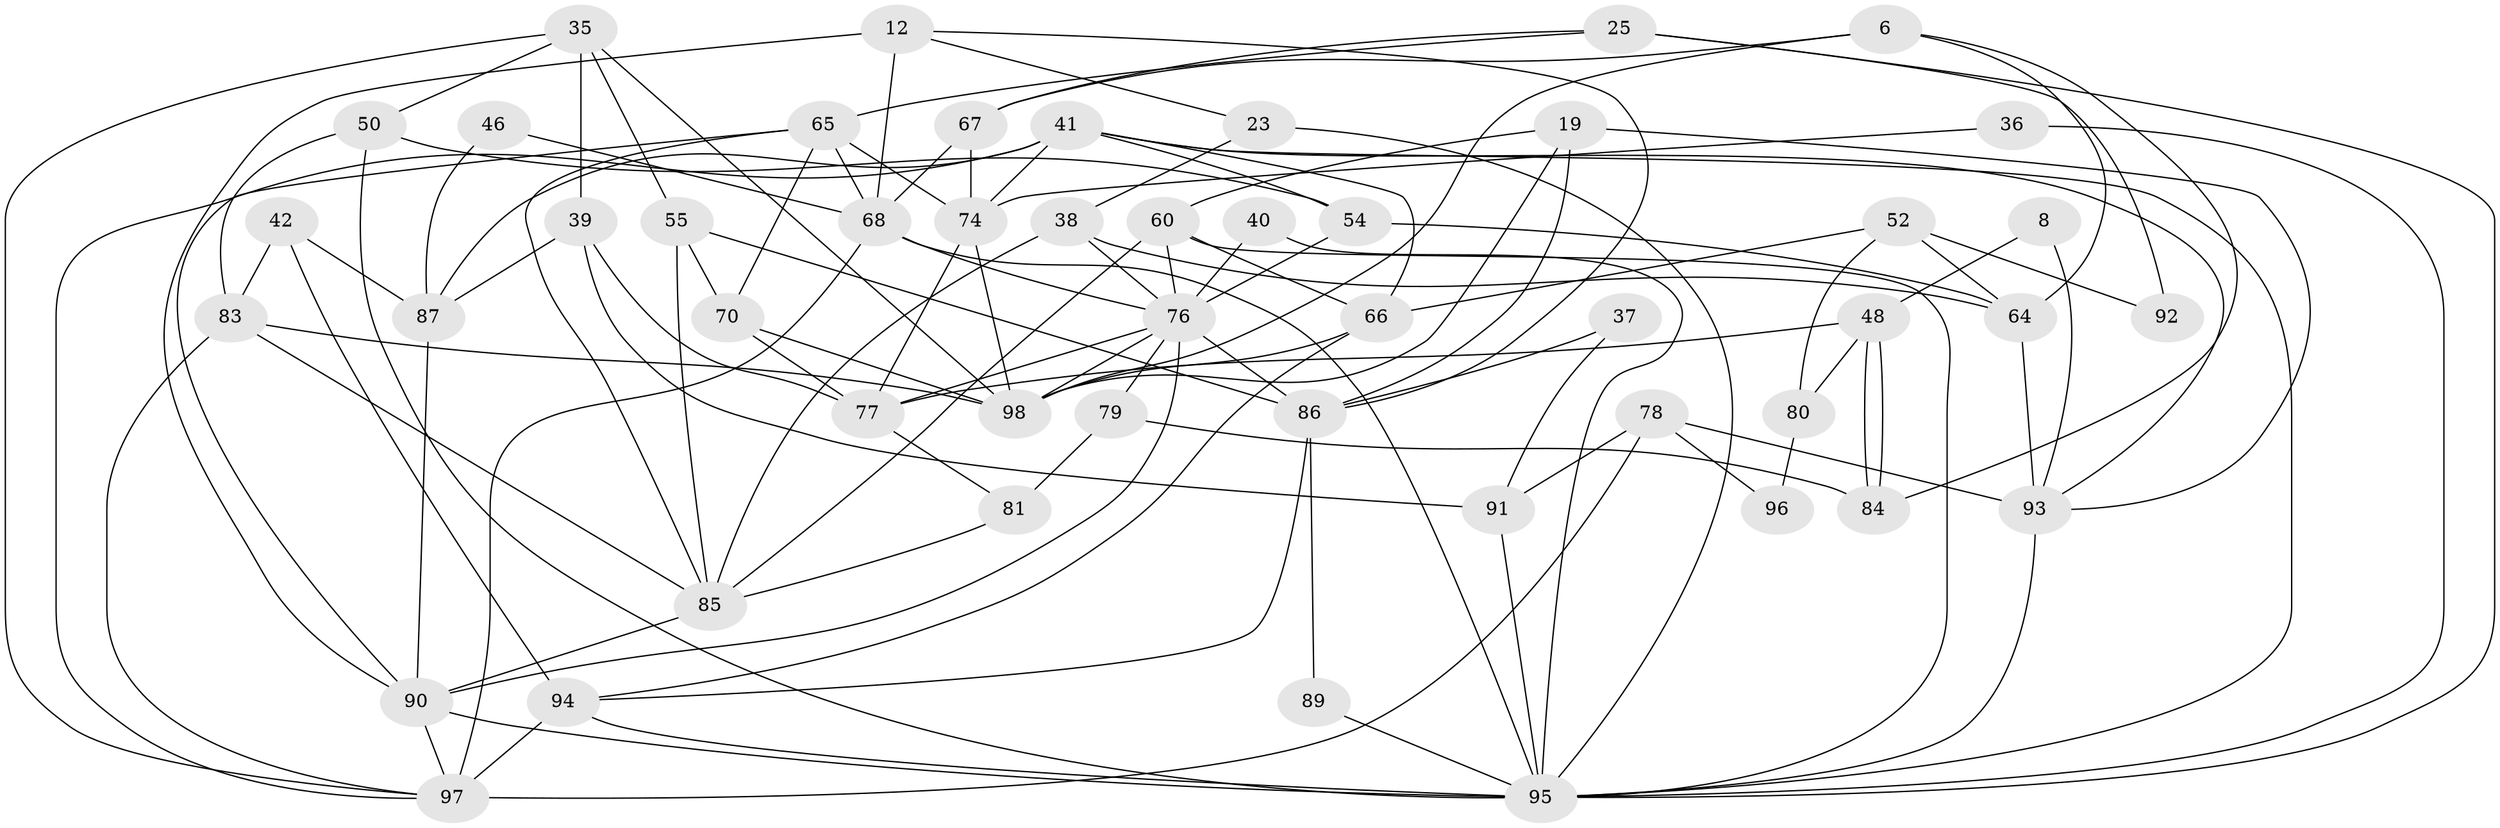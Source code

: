// original degree distribution, {4: 0.3469387755102041, 2: 0.1326530612244898, 6: 0.061224489795918366, 5: 0.1836734693877551, 3: 0.22448979591836735, 8: 0.030612244897959183, 7: 0.02040816326530612}
// Generated by graph-tools (version 1.1) at 2025/50/03/09/25 04:50:31]
// undirected, 49 vertices, 114 edges
graph export_dot {
graph [start="1"]
  node [color=gray90,style=filled];
  6;
  8;
  12;
  19;
  23 [super="+16"];
  25;
  35;
  36;
  37;
  38 [super="+11"];
  39;
  40;
  41 [super="+30"];
  42;
  46;
  48;
  50;
  52;
  54;
  55;
  60 [super="+32"];
  64 [super="+7"];
  65 [super="+1+17"];
  66 [super="+51"];
  67;
  68 [super="+57+45+26"];
  70;
  74 [super="+14"];
  76 [super="+5+75+72"];
  77;
  78;
  79;
  80;
  81 [super="+59"];
  83 [super="+3"];
  84;
  85 [super="+10+69"];
  86 [super="+62"];
  87 [super="+56"];
  89;
  90 [super="+18+29+73+4+13"];
  91;
  92;
  93;
  94 [super="+44"];
  95 [super="+9+43+82"];
  96 [super="+34"];
  97 [super="+2+33+88"];
  98 [super="+15+49"];
  6 -- 84;
  6 -- 64;
  6 -- 67;
  6 -- 98;
  8 -- 93;
  8 -- 48;
  12 -- 68 [weight=2];
  12 -- 90;
  12 -- 86;
  12 -- 23;
  19 -- 93;
  19 -- 60;
  19 -- 86;
  19 -- 98;
  23 -- 95 [weight=2];
  23 -- 38;
  25 -- 67;
  25 -- 92;
  25 -- 65;
  25 -- 95;
  35 -- 39;
  35 -- 50;
  35 -- 55;
  35 -- 98;
  35 -- 97;
  36 -- 74;
  36 -- 95;
  37 -- 86;
  37 -- 91;
  38 -- 76 [weight=3];
  38 -- 64;
  38 -- 85;
  39 -- 77;
  39 -- 87;
  39 -- 91;
  40 -- 76;
  40 -- 95;
  41 -- 93;
  41 -- 54;
  41 -- 74 [weight=2];
  41 -- 66;
  41 -- 87 [weight=2];
  41 -- 95;
  41 -- 97 [weight=3];
  42 -- 94;
  42 -- 83;
  42 -- 87;
  46 -- 68;
  46 -- 87;
  48 -- 77;
  48 -- 84;
  48 -- 84;
  48 -- 80;
  50 -- 54;
  50 -- 83;
  50 -- 95;
  52 -- 80;
  52 -- 92;
  52 -- 64;
  52 -- 66;
  54 -- 76;
  54 -- 64;
  55 -- 86;
  55 -- 70;
  55 -- 85;
  60 -- 95 [weight=2];
  60 -- 76 [weight=2];
  60 -- 85 [weight=2];
  60 -- 66;
  64 -- 93;
  65 -- 74;
  65 -- 68 [weight=2];
  65 -- 70;
  65 -- 90;
  65 -- 85;
  66 -- 94;
  66 -- 98;
  67 -- 74;
  67 -- 68;
  68 -- 76 [weight=2];
  68 -- 95 [weight=3];
  68 -- 97 [weight=3];
  70 -- 77;
  70 -- 98;
  74 -- 77 [weight=2];
  74 -- 98;
  76 -- 86 [weight=2];
  76 -- 98;
  76 -- 79;
  76 -- 90 [weight=4];
  76 -- 77;
  77 -- 81 [weight=2];
  78 -- 91;
  78 -- 93;
  78 -- 96 [weight=2];
  78 -- 97;
  79 -- 84;
  79 -- 81;
  80 -- 96;
  81 -- 85;
  83 -- 85;
  83 -- 97;
  83 -- 98;
  85 -- 90;
  86 -- 89;
  86 -- 94;
  87 -- 90;
  89 -- 95 [weight=2];
  90 -- 95 [weight=2];
  90 -- 97 [weight=2];
  91 -- 95;
  93 -- 95 [weight=3];
  94 -- 95 [weight=2];
  94 -- 97 [weight=3];
}
